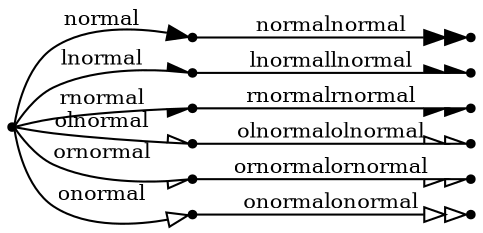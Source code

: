 digraph G
{
	graph[rankdir = "LR" nodesep = "0"]
	node[shape = "point" label = ""]
	edge[fontsize = "10"]
	_normal -> normal[arrowhead = "normal" label = "normal"]
	normal -> normalnormal[arrowhead = "normalnormal" label = "normalnormal"]
	_normal -> lnormal[arrowhead = "lnormal" label = "lnormal"]
	lnormal -> lnormallnormal[arrowhead = "lnormallnormal" label = "lnormallnormal"]
	_normal -> rnormal[arrowhead = "rnormal" label = "rnormal"]
	rnormal -> rnormalrnormal[arrowhead = "rnormalrnormal" label = "rnormalrnormal"]
	_normal -> olnormal[arrowhead = "olnormal" label = "olnormal"]
	olnormal -> olnormalolnormal[arrowhead = "olnormalolnormal" label = "olnormalolnormal"]
	_normal -> ornormal[arrowhead = "ornormal" label = "ornormal"]
	ornormal -> ornormalornormal[arrowhead = "ornormalornormal" label = "ornormalornormal"]
	_normal -> onormal[arrowhead = "onormal" label = "onormal"]
	onormal -> onormalonormal[arrowhead = "onormalonormal" label = "onormalonormal"]

}
